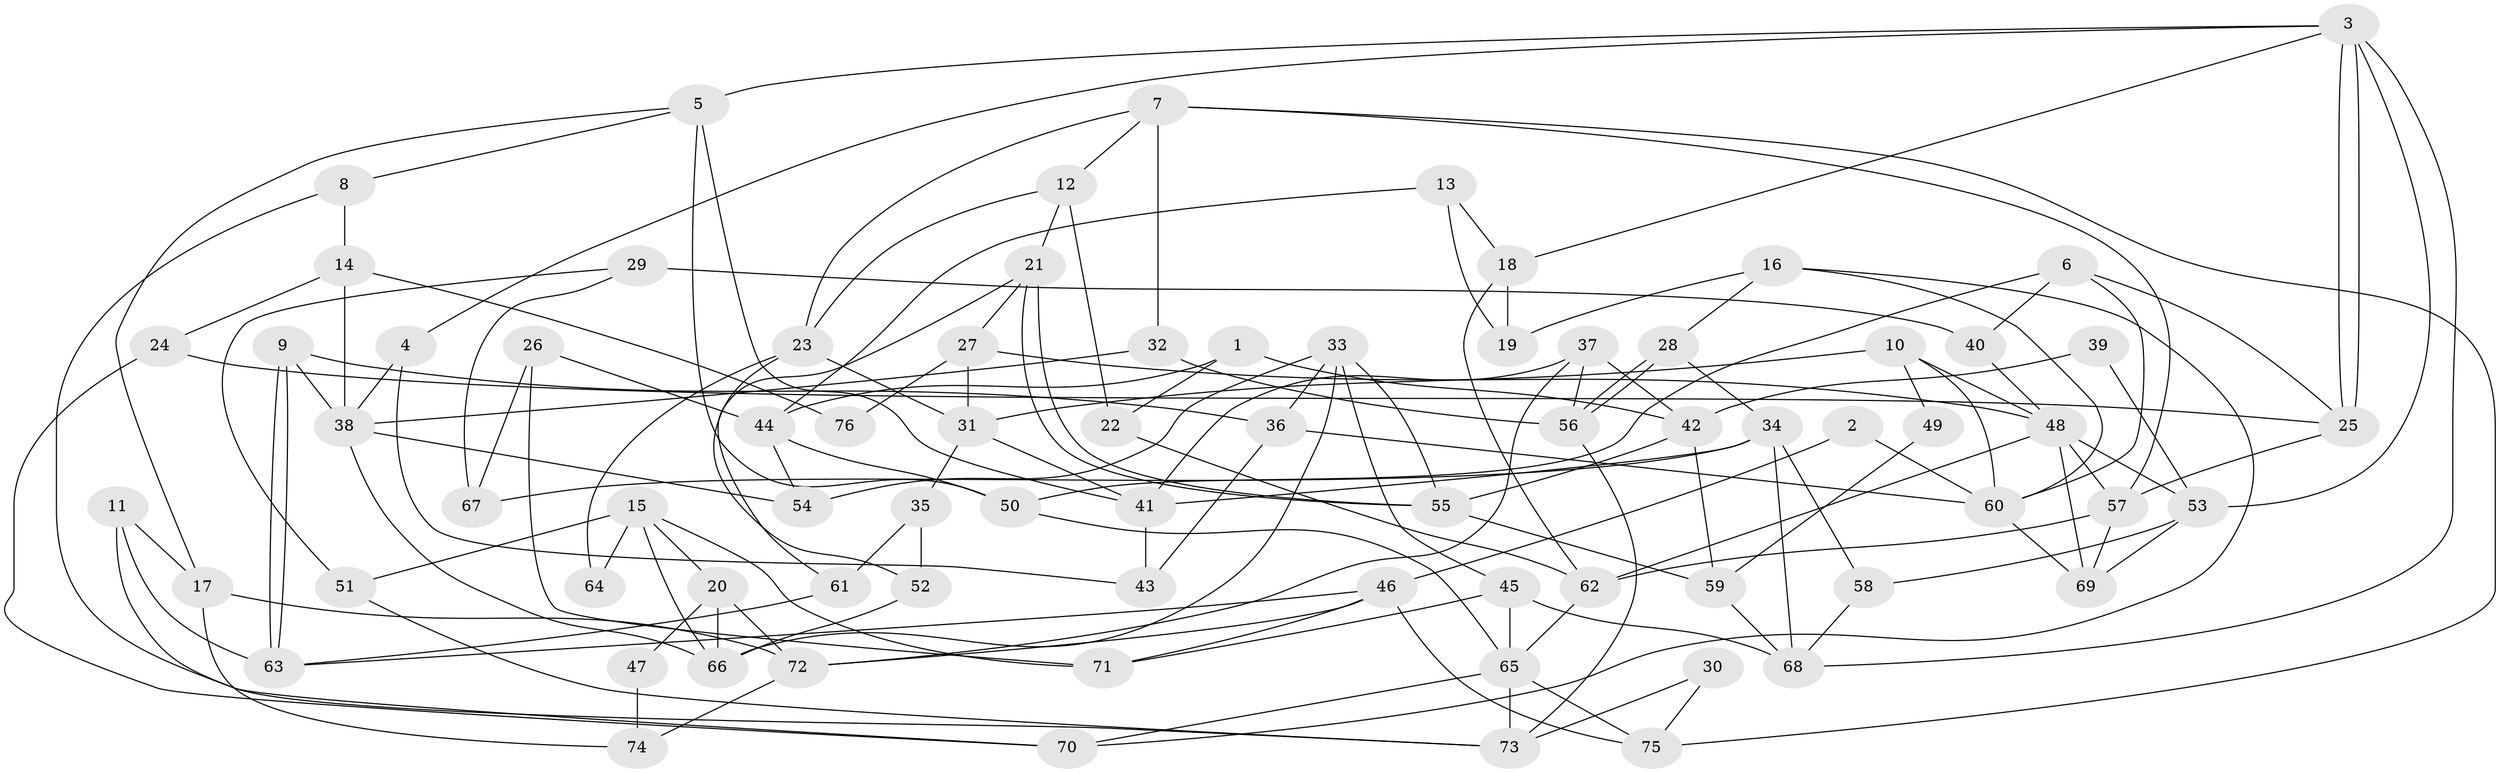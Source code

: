 // coarse degree distribution, {9: 0.02631578947368421, 3: 0.18421052631578946, 6: 0.23684210526315788, 4: 0.13157894736842105, 5: 0.23684210526315788, 8: 0.05263157894736842, 7: 0.07894736842105263, 2: 0.05263157894736842}
// Generated by graph-tools (version 1.1) at 2025/37/03/04/25 23:37:03]
// undirected, 76 vertices, 152 edges
graph export_dot {
  node [color=gray90,style=filled];
  1;
  2;
  3;
  4;
  5;
  6;
  7;
  8;
  9;
  10;
  11;
  12;
  13;
  14;
  15;
  16;
  17;
  18;
  19;
  20;
  21;
  22;
  23;
  24;
  25;
  26;
  27;
  28;
  29;
  30;
  31;
  32;
  33;
  34;
  35;
  36;
  37;
  38;
  39;
  40;
  41;
  42;
  43;
  44;
  45;
  46;
  47;
  48;
  49;
  50;
  51;
  52;
  53;
  54;
  55;
  56;
  57;
  58;
  59;
  60;
  61;
  62;
  63;
  64;
  65;
  66;
  67;
  68;
  69;
  70;
  71;
  72;
  73;
  74;
  75;
  76;
  1 -- 42;
  1 -- 22;
  1 -- 44;
  2 -- 46;
  2 -- 60;
  3 -- 25;
  3 -- 25;
  3 -- 68;
  3 -- 4;
  3 -- 5;
  3 -- 18;
  3 -- 53;
  4 -- 43;
  4 -- 38;
  5 -- 50;
  5 -- 8;
  5 -- 17;
  5 -- 41;
  6 -- 25;
  6 -- 60;
  6 -- 40;
  6 -- 50;
  7 -- 57;
  7 -- 12;
  7 -- 23;
  7 -- 32;
  7 -- 75;
  8 -- 73;
  8 -- 14;
  9 -- 63;
  9 -- 63;
  9 -- 38;
  9 -- 36;
  10 -- 60;
  10 -- 31;
  10 -- 48;
  10 -- 49;
  11 -- 63;
  11 -- 17;
  11 -- 70;
  12 -- 21;
  12 -- 23;
  12 -- 22;
  13 -- 44;
  13 -- 18;
  13 -- 19;
  14 -- 38;
  14 -- 24;
  14 -- 76;
  15 -- 51;
  15 -- 66;
  15 -- 20;
  15 -- 64;
  15 -- 71;
  16 -- 19;
  16 -- 70;
  16 -- 28;
  16 -- 60;
  17 -- 72;
  17 -- 74;
  18 -- 62;
  18 -- 19;
  20 -- 66;
  20 -- 47;
  20 -- 72;
  21 -- 61;
  21 -- 55;
  21 -- 55;
  21 -- 27;
  22 -- 62;
  23 -- 31;
  23 -- 52;
  23 -- 64;
  24 -- 25;
  24 -- 70;
  25 -- 57;
  26 -- 71;
  26 -- 44;
  26 -- 67;
  27 -- 48;
  27 -- 31;
  27 -- 76;
  28 -- 56;
  28 -- 56;
  28 -- 34;
  29 -- 67;
  29 -- 40;
  29 -- 51;
  30 -- 73;
  30 -- 75;
  31 -- 41;
  31 -- 35;
  32 -- 56;
  32 -- 38;
  33 -- 36;
  33 -- 54;
  33 -- 45;
  33 -- 55;
  33 -- 66;
  34 -- 68;
  34 -- 41;
  34 -- 58;
  34 -- 67;
  35 -- 52;
  35 -- 61;
  36 -- 60;
  36 -- 43;
  37 -- 42;
  37 -- 41;
  37 -- 56;
  37 -- 72;
  38 -- 54;
  38 -- 66;
  39 -- 53;
  39 -- 42;
  40 -- 48;
  41 -- 43;
  42 -- 59;
  42 -- 55;
  44 -- 50;
  44 -- 54;
  45 -- 71;
  45 -- 65;
  45 -- 68;
  46 -- 72;
  46 -- 75;
  46 -- 63;
  46 -- 71;
  47 -- 74;
  48 -- 69;
  48 -- 53;
  48 -- 57;
  48 -- 62;
  49 -- 59;
  50 -- 65;
  51 -- 73;
  52 -- 66;
  53 -- 58;
  53 -- 69;
  55 -- 59;
  56 -- 73;
  57 -- 62;
  57 -- 69;
  58 -- 68;
  59 -- 68;
  60 -- 69;
  61 -- 63;
  62 -- 65;
  65 -- 70;
  65 -- 73;
  65 -- 75;
  72 -- 74;
}
